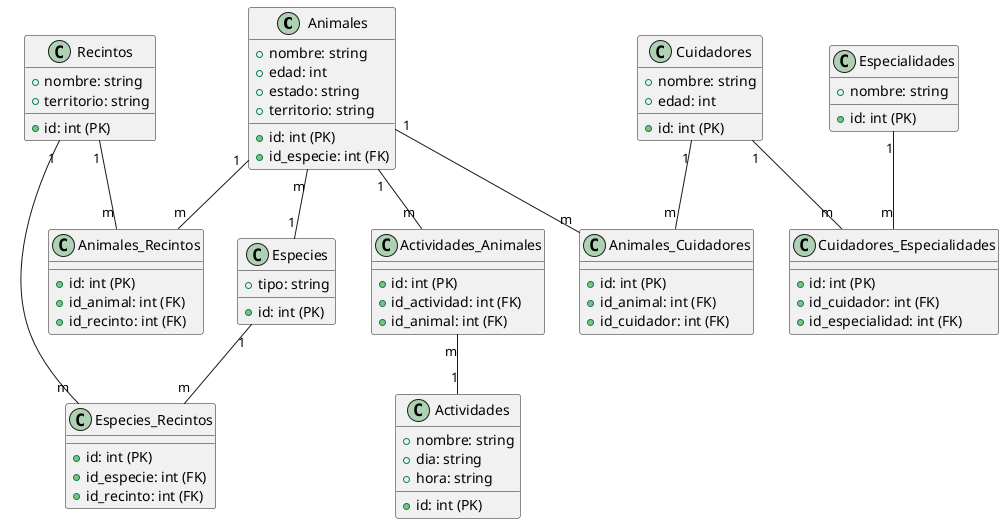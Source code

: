 @startuml Zoologico

class Animales {
  + id: int (PK)
  + id_especie: int (FK)
  + nombre: string
  + edad: int
  + estado: string
  + territorio: string
}

class Especies {
  + id: int (PK)
  + tipo: string
}

class Recintos {
  + id: int (PK)
  + nombre: string
  + territorio: string
}

class Cuidadores {
  + id: int (PK)
  + nombre: string
  + edad: int
}

class Actividades {
  + id: int (PK)
  + nombre: string
  + dia: string
  + hora: string
}

class Especialidades {
  + id: int (PK)
  + nombre: string
}

class Animales_Recintos {
  + id: int (PK)
  + id_animal: int (FK)
  + id_recinto: int (FK)
}

class Animales_Cuidadores {
  + id: int (PK)
  + id_animal: int (FK)
  + id_cuidador: int (FK)
}

class Especies_Recintos {
  + id: int (PK)
  + id_especie: int (FK)
  + id_recinto: int (FK)
}

class Cuidadores_Especialidades {
  + id: int (PK)
  + id_cuidador: int (FK)
  + id_especialidad: int (FK)
}

class Actividades_Animales {
  + id: int (PK)
  + id_actividad: int (FK)
  + id_animal: int (FK)
}


Animales "m" -- "1" Especies
Animales "1" -- "m" Animales_Recintos
Animales "1" -- "m" Animales_Cuidadores
Animales "1" -- "m" Actividades_Animales

Especies "1" -- "m" Especies_Recintos

Recintos "1" -- "m" Animales_Recintos
Recintos "1" -- "m" Especies_Recintos

Cuidadores "1" -- "m" Animales_Cuidadores
Cuidadores "1" -- "m" Cuidadores_Especialidades

Actividades_Animales "m" -- "1" Actividades

Especialidades	"1" -- "m" Cuidadores_Especialidades

@enduml
